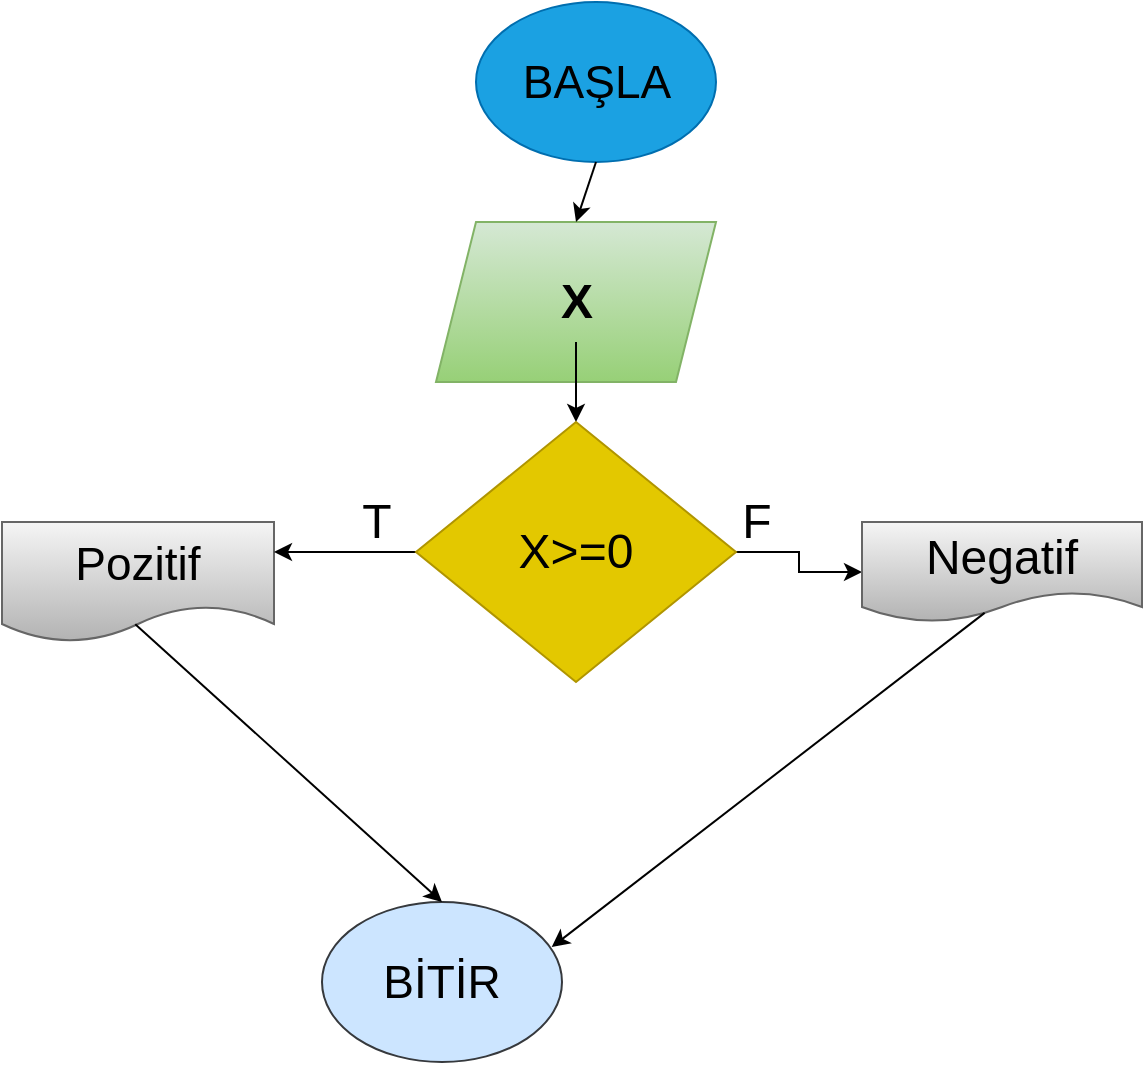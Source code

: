 <mxfile version="20.2.3" type="device"><diagram id="C5RBs43oDa-KdzZeNtuy" name="Page-1"><mxGraphModel dx="1021" dy="651" grid="1" gridSize="10" guides="1" tooltips="1" connect="1" arrows="1" fold="1" page="1" pageScale="1" pageWidth="827" pageHeight="1169" math="0" shadow="0"><root><mxCell id="WIyWlLk6GJQsqaUBKTNV-0"/><mxCell id="WIyWlLk6GJQsqaUBKTNV-1" parent="WIyWlLk6GJQsqaUBKTNV-0"/><mxCell id="Qj83vR1XmuHrjFxbvnhl-3" value="" style="ellipse;whiteSpace=wrap;html=1;fillColor=#1ba1e2;strokeColor=#006EAF;fontColor=#ffffff;labelBackgroundColor=#4AC3FF;" vertex="1" parent="WIyWlLk6GJQsqaUBKTNV-1"><mxGeometry x="387" y="40" width="120" height="80" as="geometry"/></mxCell><mxCell id="Qj83vR1XmuHrjFxbvnhl-4" value="" style="shape=parallelogram;perimeter=parallelogramPerimeter;whiteSpace=wrap;html=1;fixedSize=1;fillColor=#d5e8d4;gradientColor=#97d077;strokeColor=#82b366;" vertex="1" parent="WIyWlLk6GJQsqaUBKTNV-1"><mxGeometry x="367" y="150" width="140" height="80" as="geometry"/></mxCell><mxCell id="Qj83vR1XmuHrjFxbvnhl-5" value="" style="endArrow=classic;html=1;rounded=0;fontColor=#000000;exitX=0.5;exitY=1;exitDx=0;exitDy=0;entryX=0.5;entryY=0;entryDx=0;entryDy=0;" edge="1" parent="WIyWlLk6GJQsqaUBKTNV-1" source="Qj83vR1XmuHrjFxbvnhl-3" target="Qj83vR1XmuHrjFxbvnhl-4"><mxGeometry width="50" height="50" relative="1" as="geometry"><mxPoint x="390" y="410" as="sourcePoint"/><mxPoint x="440" y="360" as="targetPoint"/></mxGeometry></mxCell><mxCell id="Qj83vR1XmuHrjFxbvnhl-19" value="" style="edgeStyle=orthogonalEdgeStyle;rounded=0;orthogonalLoop=1;jettySize=auto;html=1;fontSize=24;fontColor=#000000;" edge="1" parent="WIyWlLk6GJQsqaUBKTNV-1" source="Qj83vR1XmuHrjFxbvnhl-6" target="Qj83vR1XmuHrjFxbvnhl-18"><mxGeometry relative="1" as="geometry"/></mxCell><mxCell id="Qj83vR1XmuHrjFxbvnhl-6" value="X" style="text;html=1;resizable=0;autosize=1;align=center;verticalAlign=middle;points=[];fillColor=none;strokeColor=none;rounded=0;labelBackgroundColor=none;fontColor=#000000;fontStyle=1;fontSize=24;" vertex="1" parent="WIyWlLk6GJQsqaUBKTNV-1"><mxGeometry x="417" y="170" width="40" height="40" as="geometry"/></mxCell><mxCell id="Qj83vR1XmuHrjFxbvnhl-8" value="BAŞLA" style="text;html=1;resizable=0;autosize=1;align=center;verticalAlign=middle;points=[];fillColor=none;strokeColor=none;rounded=0;labelBackgroundColor=none;fontSize=23;fontColor=#000000;" vertex="1" parent="WIyWlLk6GJQsqaUBKTNV-1"><mxGeometry x="397" y="60" width="100" height="40" as="geometry"/></mxCell><mxCell id="Qj83vR1XmuHrjFxbvnhl-10" value="Pozitif" style="shape=document;whiteSpace=wrap;html=1;boundedLbl=1;labelBackgroundColor=none;fontSize=23;fillColor=#f5f5f5;gradientColor=#b3b3b3;strokeColor=#666666;" vertex="1" parent="WIyWlLk6GJQsqaUBKTNV-1"><mxGeometry x="150" y="300" width="136" height="60" as="geometry"/></mxCell><mxCell id="Qj83vR1XmuHrjFxbvnhl-13" value="BİTİR" style="ellipse;whiteSpace=wrap;html=1;labelBackgroundColor=none;fontSize=23;fillColor=#cce5ff;strokeColor=#36393d;" vertex="1" parent="WIyWlLk6GJQsqaUBKTNV-1"><mxGeometry x="310" y="490" width="120" height="80" as="geometry"/></mxCell><mxCell id="Qj83vR1XmuHrjFxbvnhl-14" value="" style="endArrow=classic;html=1;rounded=0;fontSize=23;fontColor=#000000;exitX=0.49;exitY=0.852;exitDx=0;exitDy=0;exitPerimeter=0;entryX=0.5;entryY=0;entryDx=0;entryDy=0;" edge="1" parent="WIyWlLk6GJQsqaUBKTNV-1" source="Qj83vR1XmuHrjFxbvnhl-10" target="Qj83vR1XmuHrjFxbvnhl-13"><mxGeometry width="50" height="50" relative="1" as="geometry"><mxPoint x="324" y="540" as="sourcePoint"/><mxPoint x="374" y="490" as="targetPoint"/></mxGeometry></mxCell><mxCell id="Qj83vR1XmuHrjFxbvnhl-24" style="edgeStyle=orthogonalEdgeStyle;rounded=0;orthogonalLoop=1;jettySize=auto;html=1;exitX=0;exitY=0.5;exitDx=0;exitDy=0;entryX=1;entryY=0.25;entryDx=0;entryDy=0;fontSize=24;fontColor=#000000;" edge="1" parent="WIyWlLk6GJQsqaUBKTNV-1" source="Qj83vR1XmuHrjFxbvnhl-18" target="Qj83vR1XmuHrjFxbvnhl-10"><mxGeometry relative="1" as="geometry"/></mxCell><mxCell id="Qj83vR1XmuHrjFxbvnhl-25" style="edgeStyle=orthogonalEdgeStyle;rounded=0;orthogonalLoop=1;jettySize=auto;html=1;entryX=0;entryY=0.5;entryDx=0;entryDy=0;fontSize=24;fontColor=#000000;" edge="1" parent="WIyWlLk6GJQsqaUBKTNV-1" source="Qj83vR1XmuHrjFxbvnhl-18" target="Qj83vR1XmuHrjFxbvnhl-20"><mxGeometry relative="1" as="geometry"/></mxCell><mxCell id="Qj83vR1XmuHrjFxbvnhl-18" value="X&amp;gt;=0" style="rhombus;whiteSpace=wrap;html=1;labelBackgroundColor=none;fontSize=24;fontColor=#000000;fillColor=#e3c800;strokeColor=#B09500;" vertex="1" parent="WIyWlLk6GJQsqaUBKTNV-1"><mxGeometry x="357" y="250" width="160" height="130" as="geometry"/></mxCell><mxCell id="Qj83vR1XmuHrjFxbvnhl-20" value="Negatif" style="shape=document;whiteSpace=wrap;html=1;boundedLbl=1;labelBackgroundColor=none;fontSize=24;fillColor=#f5f5f5;gradientColor=#b3b3b3;strokeColor=#666666;" vertex="1" parent="WIyWlLk6GJQsqaUBKTNV-1"><mxGeometry x="580" y="300" width="140" height="50" as="geometry"/></mxCell><mxCell id="Qj83vR1XmuHrjFxbvnhl-23" value="" style="endArrow=classic;html=1;rounded=0;fontSize=24;fontColor=#000000;entryX=0.957;entryY=0.282;entryDx=0;entryDy=0;entryPerimeter=0;exitX=0.438;exitY=0.909;exitDx=0;exitDy=0;exitPerimeter=0;" edge="1" parent="WIyWlLk6GJQsqaUBKTNV-1" source="Qj83vR1XmuHrjFxbvnhl-20" target="Qj83vR1XmuHrjFxbvnhl-13"><mxGeometry width="50" height="50" relative="1" as="geometry"><mxPoint x="650" y="370" as="sourcePoint"/><mxPoint x="410" y="250" as="targetPoint"/><Array as="points"/></mxGeometry></mxCell><mxCell id="Qj83vR1XmuHrjFxbvnhl-26" value="F" style="text;html=1;resizable=0;autosize=1;align=center;verticalAlign=middle;points=[];fillColor=none;strokeColor=none;rounded=0;labelBackgroundColor=none;fontSize=24;fontColor=#000000;" vertex="1" parent="WIyWlLk6GJQsqaUBKTNV-1"><mxGeometry x="507" y="280" width="40" height="40" as="geometry"/></mxCell><mxCell id="Qj83vR1XmuHrjFxbvnhl-27" value="T" style="text;html=1;resizable=0;autosize=1;align=center;verticalAlign=middle;points=[];fillColor=none;strokeColor=none;rounded=0;labelBackgroundColor=none;fontSize=24;fontColor=#000000;" vertex="1" parent="WIyWlLk6GJQsqaUBKTNV-1"><mxGeometry x="317" y="280" width="40" height="40" as="geometry"/></mxCell></root></mxGraphModel></diagram></mxfile>